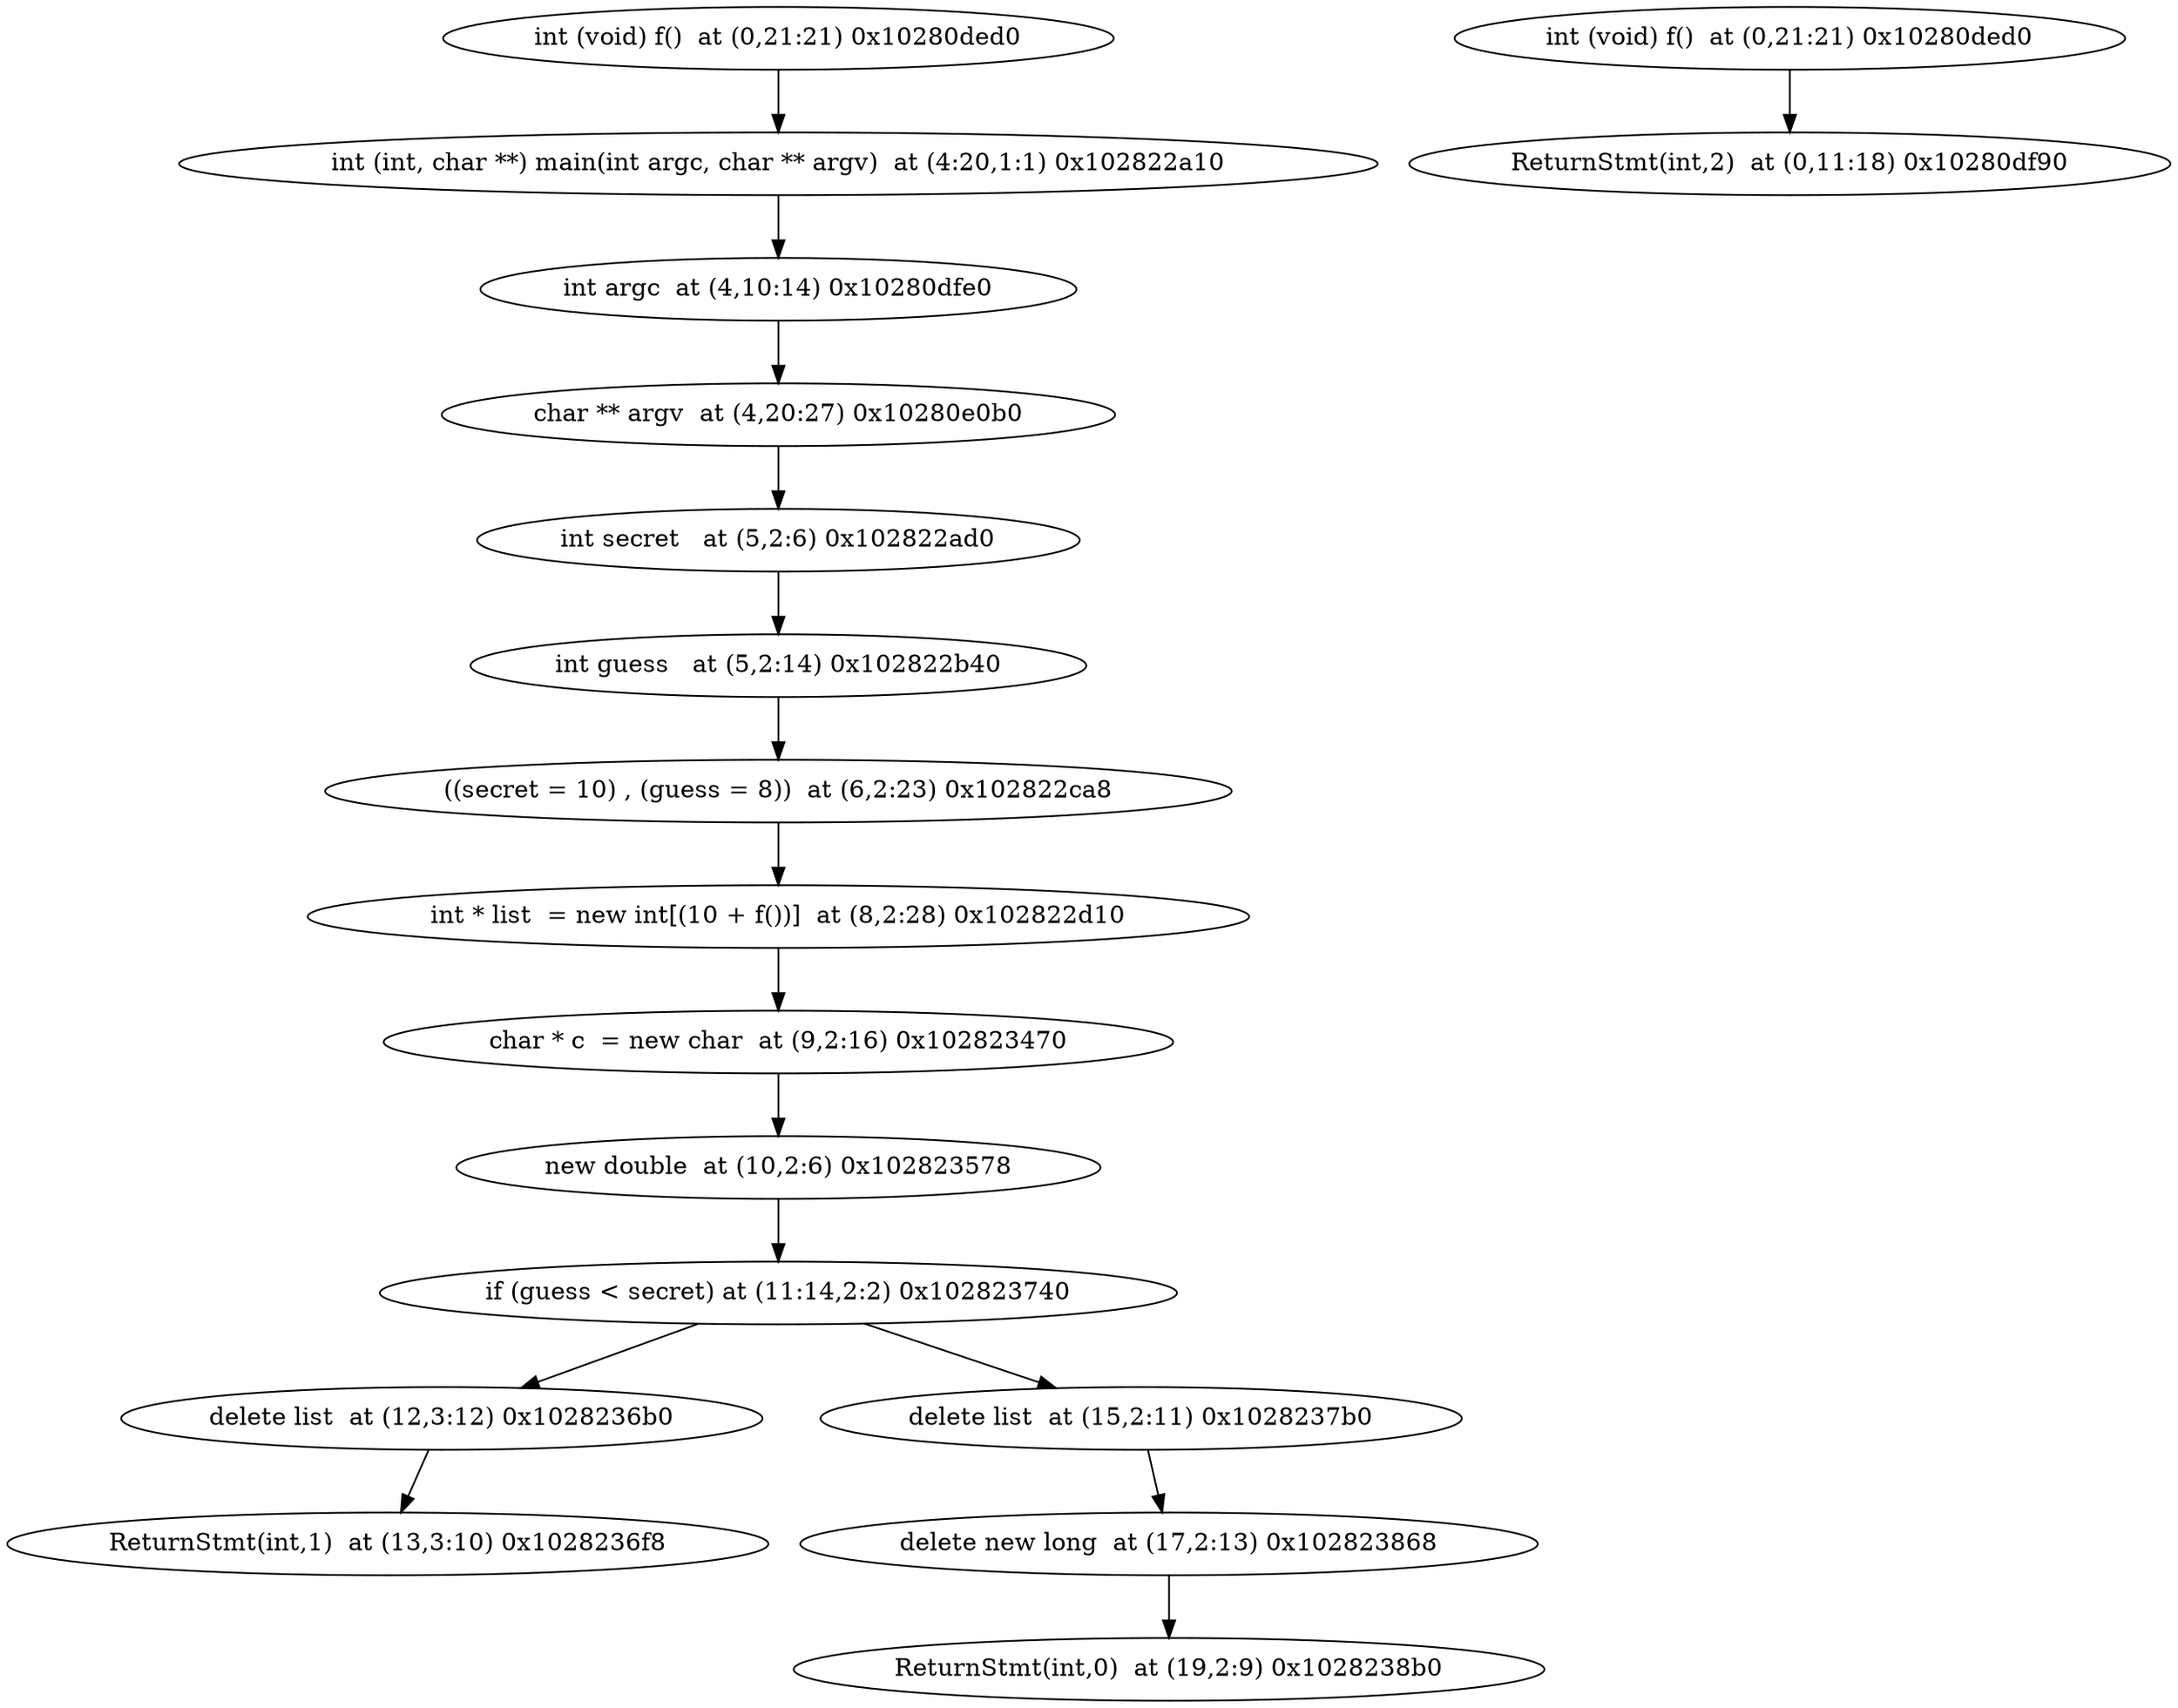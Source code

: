 digraph {
{main0x10280ded0 [label="int (void) f()  at (0,21:21) 0x10280ded0"]} -> {main0x102822a10 [label="int (int, char **) main(int argc, char ** argv)  at (4:20,1:1) 0x102822a10"]}
{main0x102822a10 [label="int (int, char **) main(int argc, char ** argv)  at (4:20,1:1) 0x102822a10"]} -> {main0x10280dfe0 [label="int argc  at (4,10:14) 0x10280dfe0"]}
{main0x10280dfe0 [label="int argc  at (4,10:14) 0x10280dfe0"]} -> {main0x10280e0b0 [label="char ** argv  at (4,20:27) 0x10280e0b0"]}
{main0x10280e0b0 [label="char ** argv  at (4,20:27) 0x10280e0b0"]} -> {main0x102822ad0 [label="int secret   at (5,2:6) 0x102822ad0"]}
{main0x102822ad0 [label="int secret   at (5,2:6) 0x102822ad0"]} -> {main0x102822b40 [label="int guess   at (5,2:14) 0x102822b40"]}
{main0x102822b40 [label="int guess   at (5,2:14) 0x102822b40"]} -> {main0x102822ca8 [label="((secret = 10) , (guess = 8))  at (6,2:23) 0x102822ca8"]}
{main0x102822ca8 [label="((secret = 10) , (guess = 8))  at (6,2:23) 0x102822ca8"]} -> {main0x102822d10 [label="int * list  = new int[(10 + f())]  at (8,2:28) 0x102822d10"]}
{main0x102822d10 [label="int * list  = new int[(10 + f())]  at (8,2:28) 0x102822d10"]} -> {main0x102823470 [label="char * c  = new char  at (9,2:16) 0x102823470"]}
{main0x102823470 [label="char * c  = new char  at (9,2:16) 0x102823470"]} -> {main0x102823578 [label="new double  at (10,2:6) 0x102823578"]}
{main0x102823578 [label="new double  at (10,2:6) 0x102823578"]} -> {main0x102823740 [label="if (guess < secret) at (11:14,2:2) 0x102823740"]}
{main0x102823740 [label="if (guess < secret) at (11:14,2:2) 0x102823740"]} -> {main0x1028236b0 [label="delete list  at (12,3:12) 0x1028236b0"]}
{main0x102823740 [label="if (guess < secret) at (11:14,2:2) 0x102823740"]} -> {main0x1028237b0 [label="delete list  at (15,2:11) 0x1028237b0"]}
{main0x1028236b0 [label="delete list  at (12,3:12) 0x1028236b0"]} -> {main0x1028236f8 [label="ReturnStmt(int,1)  at (13,3:10) 0x1028236f8"]}
{main0x1028236f8 [label="ReturnStmt(int,1)  at (13,3:10) 0x1028236f8"]}
{main0x1028237b0 [label="delete list  at (15,2:11) 0x1028237b0"]} -> {main0x102823868 [label="delete new long  at (17,2:13) 0x102823868"]}
{main0x102823868 [label="delete new long  at (17,2:13) 0x102823868"]} -> {main0x1028238b0 [label="ReturnStmt(int,0)  at (19,2:9) 0x1028238b0"]}
{main0x1028238b0 [label="ReturnStmt(int,0)  at (19,2:9) 0x1028238b0"]}
{f0x10280ded0 [label="int (void) f()  at (0,21:21) 0x10280ded0"]} -> {f0x10280df90 [label="ReturnStmt(int,2)  at (0,11:18) 0x10280df90"]}
{f0x10280df90 [label="ReturnStmt(int,2)  at (0,11:18) 0x10280df90"]}
}